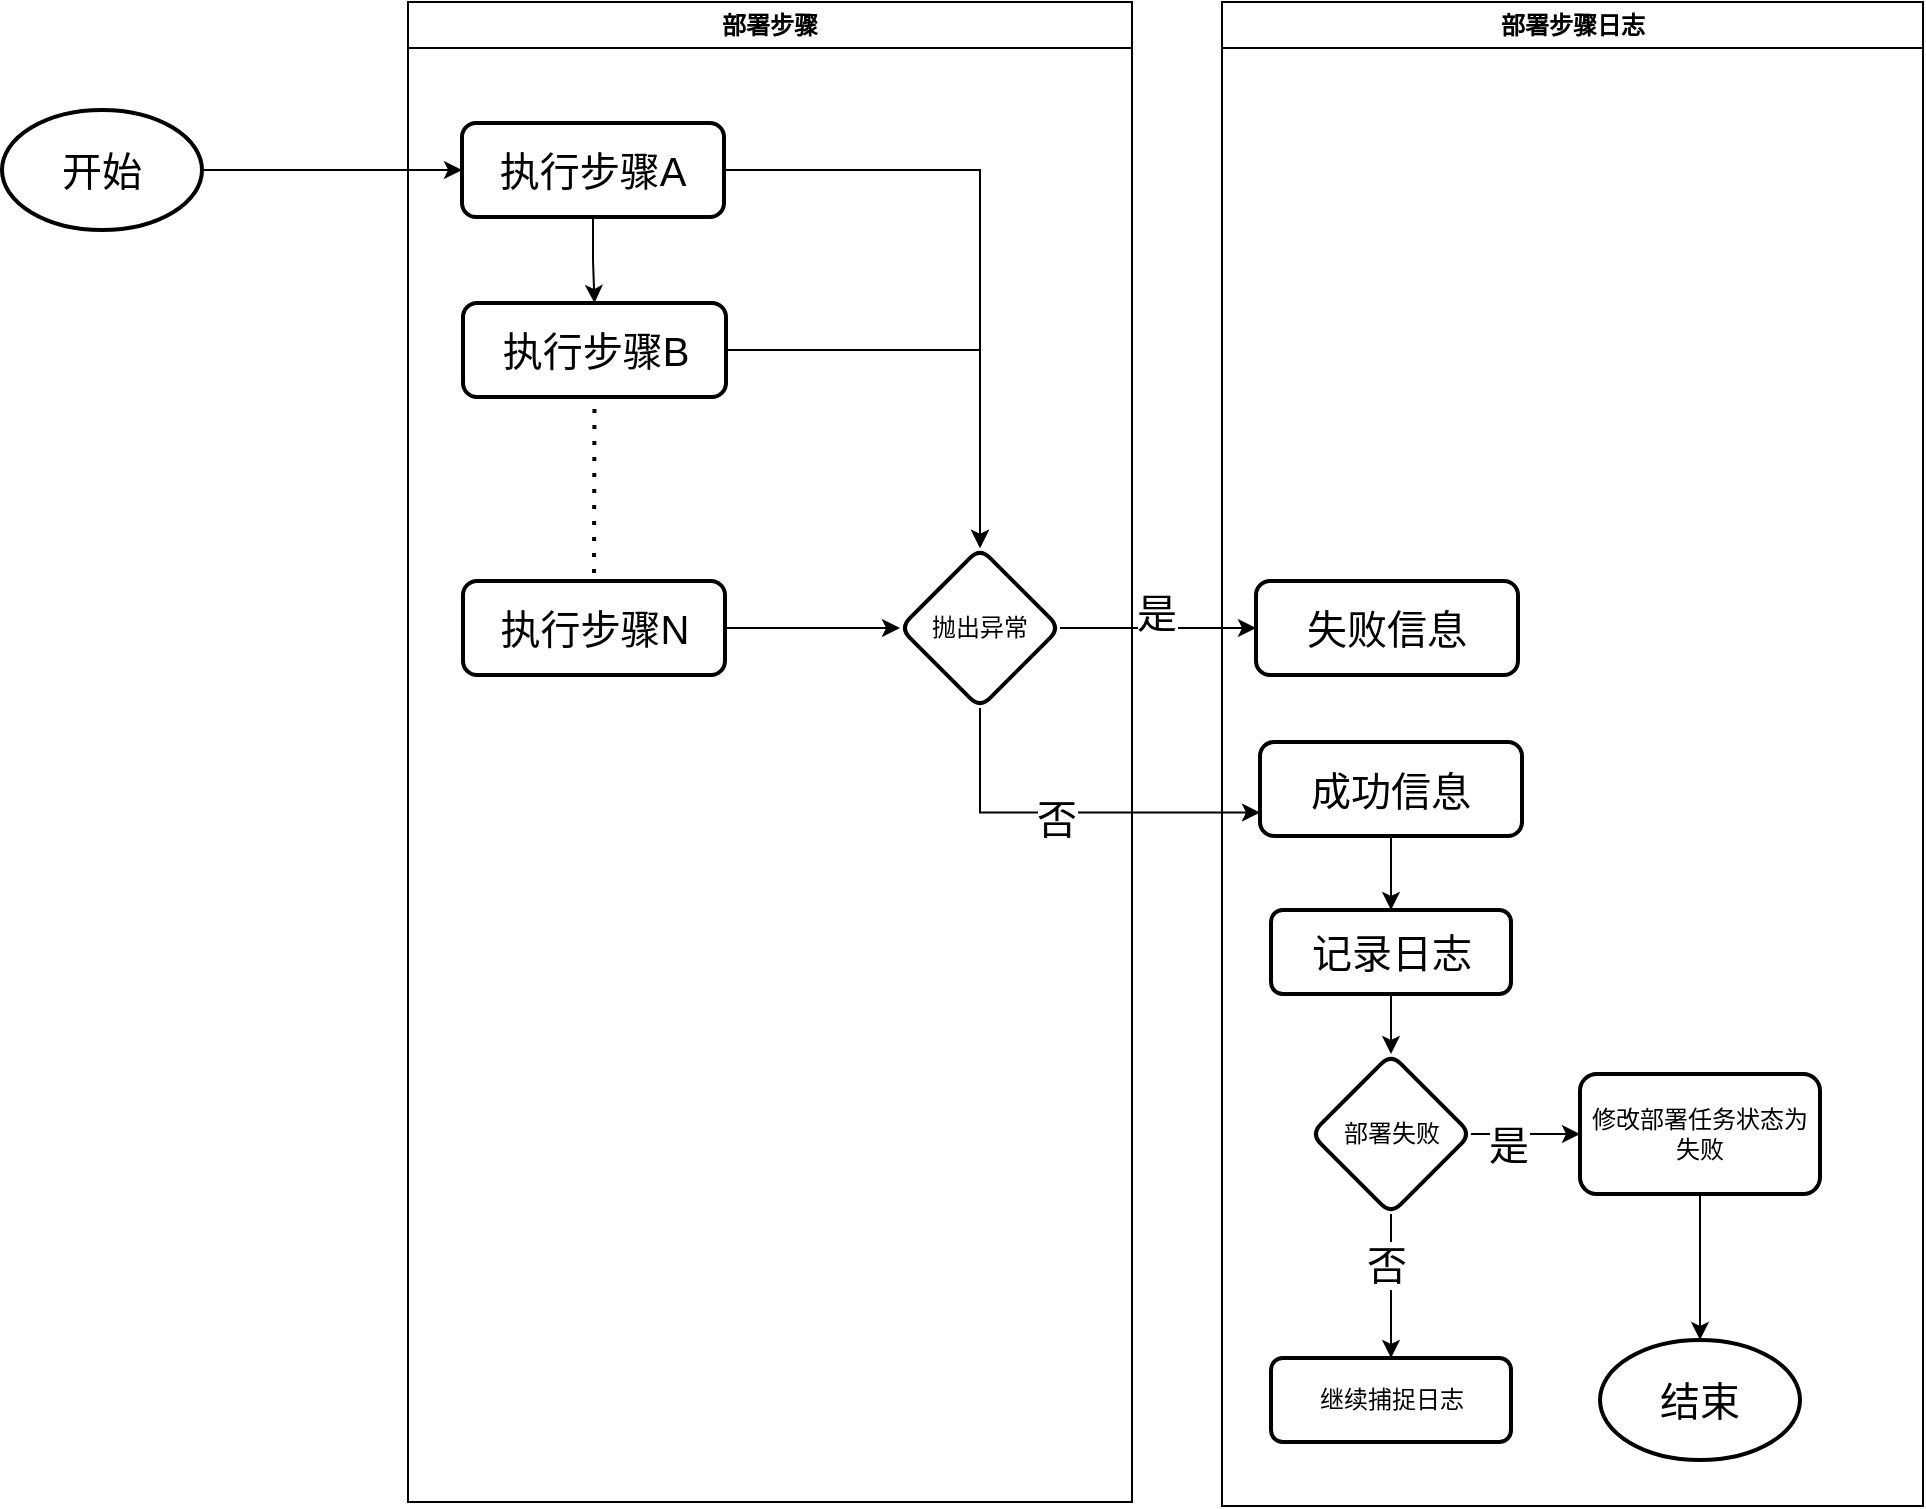 <mxfile version="22.0.8" type="github">
  <diagram name="Page-1" id="74e2e168-ea6b-b213-b513-2b3c1d86103e">
    <mxGraphModel dx="1687" dy="1282" grid="0" gridSize="10" guides="1" tooltips="1" connect="1" arrows="1" fold="1" page="0" pageScale="1" pageWidth="1100" pageHeight="850" background="none" math="0" shadow="0">
      <root>
        <mxCell id="0" />
        <mxCell id="1" parent="0" />
        <mxCell id="AZh8cuwj_UtXj999v08C-9" value="部署步骤" style="swimlane;whiteSpace=wrap;html=1;" vertex="1" parent="1">
          <mxGeometry x="260" y="-115" width="362" height="750" as="geometry" />
        </mxCell>
        <mxCell id="AZh8cuwj_UtXj999v08C-1" value="&lt;font style=&quot;font-size: 20px;&quot;&gt;开始&lt;/font&gt;" style="strokeWidth=2;html=1;shape=mxgraph.flowchart.start_1;whiteSpace=wrap;" vertex="1" parent="AZh8cuwj_UtXj999v08C-9">
          <mxGeometry x="-203" y="54" width="100" height="60" as="geometry" />
        </mxCell>
        <mxCell id="AZh8cuwj_UtXj999v08C-13" value="" style="edgeStyle=orthogonalEdgeStyle;rounded=0;orthogonalLoop=1;jettySize=auto;html=1;" edge="1" parent="AZh8cuwj_UtXj999v08C-9" source="AZh8cuwj_UtXj999v08C-6" target="AZh8cuwj_UtXj999v08C-12">
          <mxGeometry relative="1" as="geometry" />
        </mxCell>
        <mxCell id="AZh8cuwj_UtXj999v08C-22" value="" style="edgeStyle=orthogonalEdgeStyle;rounded=0;orthogonalLoop=1;jettySize=auto;html=1;" edge="1" parent="AZh8cuwj_UtXj999v08C-9" source="AZh8cuwj_UtXj999v08C-6" target="AZh8cuwj_UtXj999v08C-21">
          <mxGeometry relative="1" as="geometry" />
        </mxCell>
        <mxCell id="AZh8cuwj_UtXj999v08C-6" value="&lt;font style=&quot;font-size: 20px;&quot;&gt;执行步骤A&lt;/font&gt;" style="rounded=1;whiteSpace=wrap;html=1;absoluteArcSize=1;arcSize=14;strokeWidth=2;" vertex="1" parent="AZh8cuwj_UtXj999v08C-9">
          <mxGeometry x="27" y="60.5" width="131" height="47" as="geometry" />
        </mxCell>
        <mxCell id="AZh8cuwj_UtXj999v08C-7" style="edgeStyle=orthogonalEdgeStyle;rounded=0;orthogonalLoop=1;jettySize=auto;html=1;" edge="1" parent="AZh8cuwj_UtXj999v08C-9" source="AZh8cuwj_UtXj999v08C-1" target="AZh8cuwj_UtXj999v08C-6">
          <mxGeometry relative="1" as="geometry" />
        </mxCell>
        <mxCell id="AZh8cuwj_UtXj999v08C-23" value="" style="edgeStyle=orthogonalEdgeStyle;rounded=0;orthogonalLoop=1;jettySize=auto;html=1;" edge="1" parent="AZh8cuwj_UtXj999v08C-9" source="AZh8cuwj_UtXj999v08C-12" target="AZh8cuwj_UtXj999v08C-21">
          <mxGeometry relative="1" as="geometry" />
        </mxCell>
        <mxCell id="AZh8cuwj_UtXj999v08C-12" value="&lt;font style=&quot;font-size: 20px;&quot;&gt;执行步骤B&lt;/font&gt;" style="rounded=1;whiteSpace=wrap;html=1;absoluteArcSize=1;arcSize=14;strokeWidth=2;" vertex="1" parent="AZh8cuwj_UtXj999v08C-9">
          <mxGeometry x="27.5" y="150.5" width="131.5" height="47" as="geometry" />
        </mxCell>
        <mxCell id="AZh8cuwj_UtXj999v08C-24" value="" style="edgeStyle=orthogonalEdgeStyle;rounded=0;orthogonalLoop=1;jettySize=auto;html=1;" edge="1" parent="AZh8cuwj_UtXj999v08C-9" source="AZh8cuwj_UtXj999v08C-20" target="AZh8cuwj_UtXj999v08C-21">
          <mxGeometry relative="1" as="geometry" />
        </mxCell>
        <mxCell id="AZh8cuwj_UtXj999v08C-20" value="&lt;font style=&quot;font-size: 20px;&quot;&gt;执行步骤N&lt;/font&gt;" style="rounded=1;whiteSpace=wrap;html=1;absoluteArcSize=1;arcSize=14;strokeWidth=2;" vertex="1" parent="AZh8cuwj_UtXj999v08C-9">
          <mxGeometry x="27.5" y="289.5" width="131" height="47" as="geometry" />
        </mxCell>
        <mxCell id="AZh8cuwj_UtXj999v08C-21" value="抛出异常" style="rhombus;whiteSpace=wrap;html=1;rounded=1;arcSize=14;strokeWidth=2;" vertex="1" parent="AZh8cuwj_UtXj999v08C-9">
          <mxGeometry x="246" y="273" width="80" height="80" as="geometry" />
        </mxCell>
        <mxCell id="AZh8cuwj_UtXj999v08C-17" value="" style="endArrow=none;dashed=1;html=1;dashPattern=1 3;strokeWidth=2;rounded=0;entryX=0.5;entryY=1;entryDx=0;entryDy=0;" edge="1" parent="AZh8cuwj_UtXj999v08C-9" target="AZh8cuwj_UtXj999v08C-12">
          <mxGeometry width="50" height="50" relative="1" as="geometry">
            <mxPoint x="93" y="285.5" as="sourcePoint" />
            <mxPoint x="307" y="196.5" as="targetPoint" />
          </mxGeometry>
        </mxCell>
        <mxCell id="AZh8cuwj_UtXj999v08C-25" value="部署步骤日志" style="swimlane;whiteSpace=wrap;html=1;" vertex="1" parent="1">
          <mxGeometry x="667" y="-115" width="350.5" height="752" as="geometry" />
        </mxCell>
        <mxCell id="AZh8cuwj_UtXj999v08C-33" value="&lt;span style=&quot;font-size: 20px;&quot;&gt;失败信息&lt;/span&gt;" style="rounded=1;whiteSpace=wrap;html=1;absoluteArcSize=1;arcSize=14;strokeWidth=2;" vertex="1" parent="AZh8cuwj_UtXj999v08C-25">
          <mxGeometry x="17" y="289.5" width="131" height="47" as="geometry" />
        </mxCell>
        <mxCell id="AZh8cuwj_UtXj999v08C-52" value="" style="edgeStyle=orthogonalEdgeStyle;rounded=0;orthogonalLoop=1;jettySize=auto;html=1;" edge="1" parent="AZh8cuwj_UtXj999v08C-25" source="AZh8cuwj_UtXj999v08C-44" target="AZh8cuwj_UtXj999v08C-51">
          <mxGeometry relative="1" as="geometry" />
        </mxCell>
        <mxCell id="AZh8cuwj_UtXj999v08C-44" value="&lt;span style=&quot;font-size: 20px;&quot;&gt;成功信息&lt;/span&gt;" style="rounded=1;whiteSpace=wrap;html=1;absoluteArcSize=1;arcSize=14;strokeWidth=2;" vertex="1" parent="AZh8cuwj_UtXj999v08C-25">
          <mxGeometry x="19" y="370" width="131" height="47" as="geometry" />
        </mxCell>
        <mxCell id="AZh8cuwj_UtXj999v08C-54" value="" style="edgeStyle=orthogonalEdgeStyle;rounded=0;orthogonalLoop=1;jettySize=auto;html=1;" edge="1" parent="AZh8cuwj_UtXj999v08C-25" source="AZh8cuwj_UtXj999v08C-51" target="AZh8cuwj_UtXj999v08C-53">
          <mxGeometry relative="1" as="geometry" />
        </mxCell>
        <mxCell id="AZh8cuwj_UtXj999v08C-51" value="&lt;font style=&quot;font-size: 20px;&quot;&gt;记录日志&lt;/font&gt;" style="rounded=1;whiteSpace=wrap;html=1;arcSize=14;strokeWidth=2;" vertex="1" parent="AZh8cuwj_UtXj999v08C-25">
          <mxGeometry x="24.5" y="454" width="120" height="42" as="geometry" />
        </mxCell>
        <mxCell id="AZh8cuwj_UtXj999v08C-60" value="" style="edgeStyle=orthogonalEdgeStyle;rounded=0;orthogonalLoop=1;jettySize=auto;html=1;" edge="1" parent="AZh8cuwj_UtXj999v08C-25" source="AZh8cuwj_UtXj999v08C-53" target="AZh8cuwj_UtXj999v08C-59">
          <mxGeometry relative="1" as="geometry" />
        </mxCell>
        <mxCell id="AZh8cuwj_UtXj999v08C-64" value="&lt;font style=&quot;font-size: 20px;&quot;&gt;是&lt;/font&gt;" style="edgeLabel;html=1;align=center;verticalAlign=middle;resizable=0;points=[];" vertex="1" connectable="0" parent="AZh8cuwj_UtXj999v08C-60">
          <mxGeometry x="-0.321" y="-5" relative="1" as="geometry">
            <mxPoint as="offset" />
          </mxGeometry>
        </mxCell>
        <mxCell id="AZh8cuwj_UtXj999v08C-67" value="" style="edgeStyle=orthogonalEdgeStyle;rounded=0;orthogonalLoop=1;jettySize=auto;html=1;" edge="1" parent="AZh8cuwj_UtXj999v08C-25" source="AZh8cuwj_UtXj999v08C-53" target="AZh8cuwj_UtXj999v08C-66">
          <mxGeometry relative="1" as="geometry" />
        </mxCell>
        <mxCell id="AZh8cuwj_UtXj999v08C-53" value="部署失败" style="rhombus;whiteSpace=wrap;html=1;rounded=1;arcSize=14;strokeWidth=2;" vertex="1" parent="AZh8cuwj_UtXj999v08C-25">
          <mxGeometry x="44.5" y="526" width="80" height="80" as="geometry" />
        </mxCell>
        <mxCell id="AZh8cuwj_UtXj999v08C-57" value="&lt;span style=&quot;font-size: 20px;&quot;&gt;结束&lt;/span&gt;" style="strokeWidth=2;html=1;shape=mxgraph.flowchart.start_1;whiteSpace=wrap;" vertex="1" parent="AZh8cuwj_UtXj999v08C-25">
          <mxGeometry x="189" y="669" width="100" height="60" as="geometry" />
        </mxCell>
        <mxCell id="AZh8cuwj_UtXj999v08C-61" value="" style="edgeStyle=orthogonalEdgeStyle;rounded=0;orthogonalLoop=1;jettySize=auto;html=1;" edge="1" parent="AZh8cuwj_UtXj999v08C-25" source="AZh8cuwj_UtXj999v08C-59" target="AZh8cuwj_UtXj999v08C-57">
          <mxGeometry relative="1" as="geometry" />
        </mxCell>
        <mxCell id="AZh8cuwj_UtXj999v08C-59" value="修改部署任务状态为失败" style="whiteSpace=wrap;html=1;rounded=1;arcSize=14;strokeWidth=2;" vertex="1" parent="AZh8cuwj_UtXj999v08C-25">
          <mxGeometry x="179" y="536" width="120" height="60" as="geometry" />
        </mxCell>
        <mxCell id="AZh8cuwj_UtXj999v08C-66" value="继续捕捉日志" style="rounded=1;whiteSpace=wrap;html=1;arcSize=14;strokeWidth=2;" vertex="1" parent="AZh8cuwj_UtXj999v08C-25">
          <mxGeometry x="24.5" y="678" width="120" height="42" as="geometry" />
        </mxCell>
        <mxCell id="AZh8cuwj_UtXj999v08C-69" value="&lt;font style=&quot;font-size: 20px;&quot;&gt;否&lt;/font&gt;" style="edgeLabel;html=1;align=center;verticalAlign=middle;resizable=0;points=[];" vertex="1" connectable="0" parent="AZh8cuwj_UtXj999v08C-25">
          <mxGeometry x="-60.999" y="438.997" as="geometry">
            <mxPoint x="143" y="192" as="offset" />
          </mxGeometry>
        </mxCell>
        <mxCell id="AZh8cuwj_UtXj999v08C-41" value="" style="edgeStyle=orthogonalEdgeStyle;rounded=0;orthogonalLoop=1;jettySize=auto;html=1;" edge="1" parent="1" source="AZh8cuwj_UtXj999v08C-21" target="AZh8cuwj_UtXj999v08C-33">
          <mxGeometry relative="1" as="geometry" />
        </mxCell>
        <mxCell id="AZh8cuwj_UtXj999v08C-42" value="是" style="edgeLabel;html=1;align=center;verticalAlign=middle;resizable=0;points=[];" vertex="1" connectable="0" parent="AZh8cuwj_UtXj999v08C-41">
          <mxGeometry x="0.061" y="-5" relative="1" as="geometry">
            <mxPoint x="-5" y="-14" as="offset" />
          </mxGeometry>
        </mxCell>
        <mxCell id="AZh8cuwj_UtXj999v08C-43" value="&lt;span style=&quot;font-size: 20px;&quot;&gt;是&lt;/span&gt;" style="edgeLabel;html=1;align=center;verticalAlign=middle;resizable=0;points=[];" vertex="1" connectable="0" parent="AZh8cuwj_UtXj999v08C-41">
          <mxGeometry x="-0.02" y="8" relative="1" as="geometry">
            <mxPoint as="offset" />
          </mxGeometry>
        </mxCell>
        <mxCell id="AZh8cuwj_UtXj999v08C-47" style="edgeStyle=orthogonalEdgeStyle;rounded=0;orthogonalLoop=1;jettySize=auto;html=1;entryX=0;entryY=0.75;entryDx=0;entryDy=0;" edge="1" parent="1" source="AZh8cuwj_UtXj999v08C-21" target="AZh8cuwj_UtXj999v08C-44">
          <mxGeometry relative="1" as="geometry">
            <mxPoint x="546" y="347" as="targetPoint" />
            <Array as="points">
              <mxPoint x="546" y="290" />
            </Array>
          </mxGeometry>
        </mxCell>
        <mxCell id="AZh8cuwj_UtXj999v08C-48" value="&lt;font style=&quot;font-size: 20px;&quot;&gt;否&lt;/font&gt;" style="edgeLabel;html=1;align=center;verticalAlign=middle;resizable=0;points=[];" vertex="1" connectable="0" parent="AZh8cuwj_UtXj999v08C-47">
          <mxGeometry x="-0.061" y="-2" relative="1" as="geometry">
            <mxPoint as="offset" />
          </mxGeometry>
        </mxCell>
      </root>
    </mxGraphModel>
  </diagram>
</mxfile>
